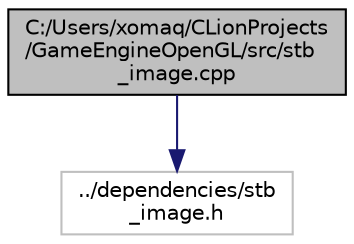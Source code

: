 digraph "C:/Users/xomaq/CLionProjects/GameEngineOpenGL/src/stb_image.cpp"
{
 // LATEX_PDF_SIZE
  edge [fontname="Helvetica",fontsize="10",labelfontname="Helvetica",labelfontsize="10"];
  node [fontname="Helvetica",fontsize="10",shape=record];
  Node1 [label="C:/Users/xomaq/CLionProjects\l/GameEngineOpenGL/src/stb\l_image.cpp",height=0.2,width=0.4,color="black", fillcolor="grey75", style="filled", fontcolor="black",tooltip=" "];
  Node1 -> Node2 [color="midnightblue",fontsize="10",style="solid",fontname="Helvetica"];
  Node2 [label="../dependencies/stb\l_image.h",height=0.2,width=0.4,color="grey75", fillcolor="white", style="filled",tooltip=" "];
}
